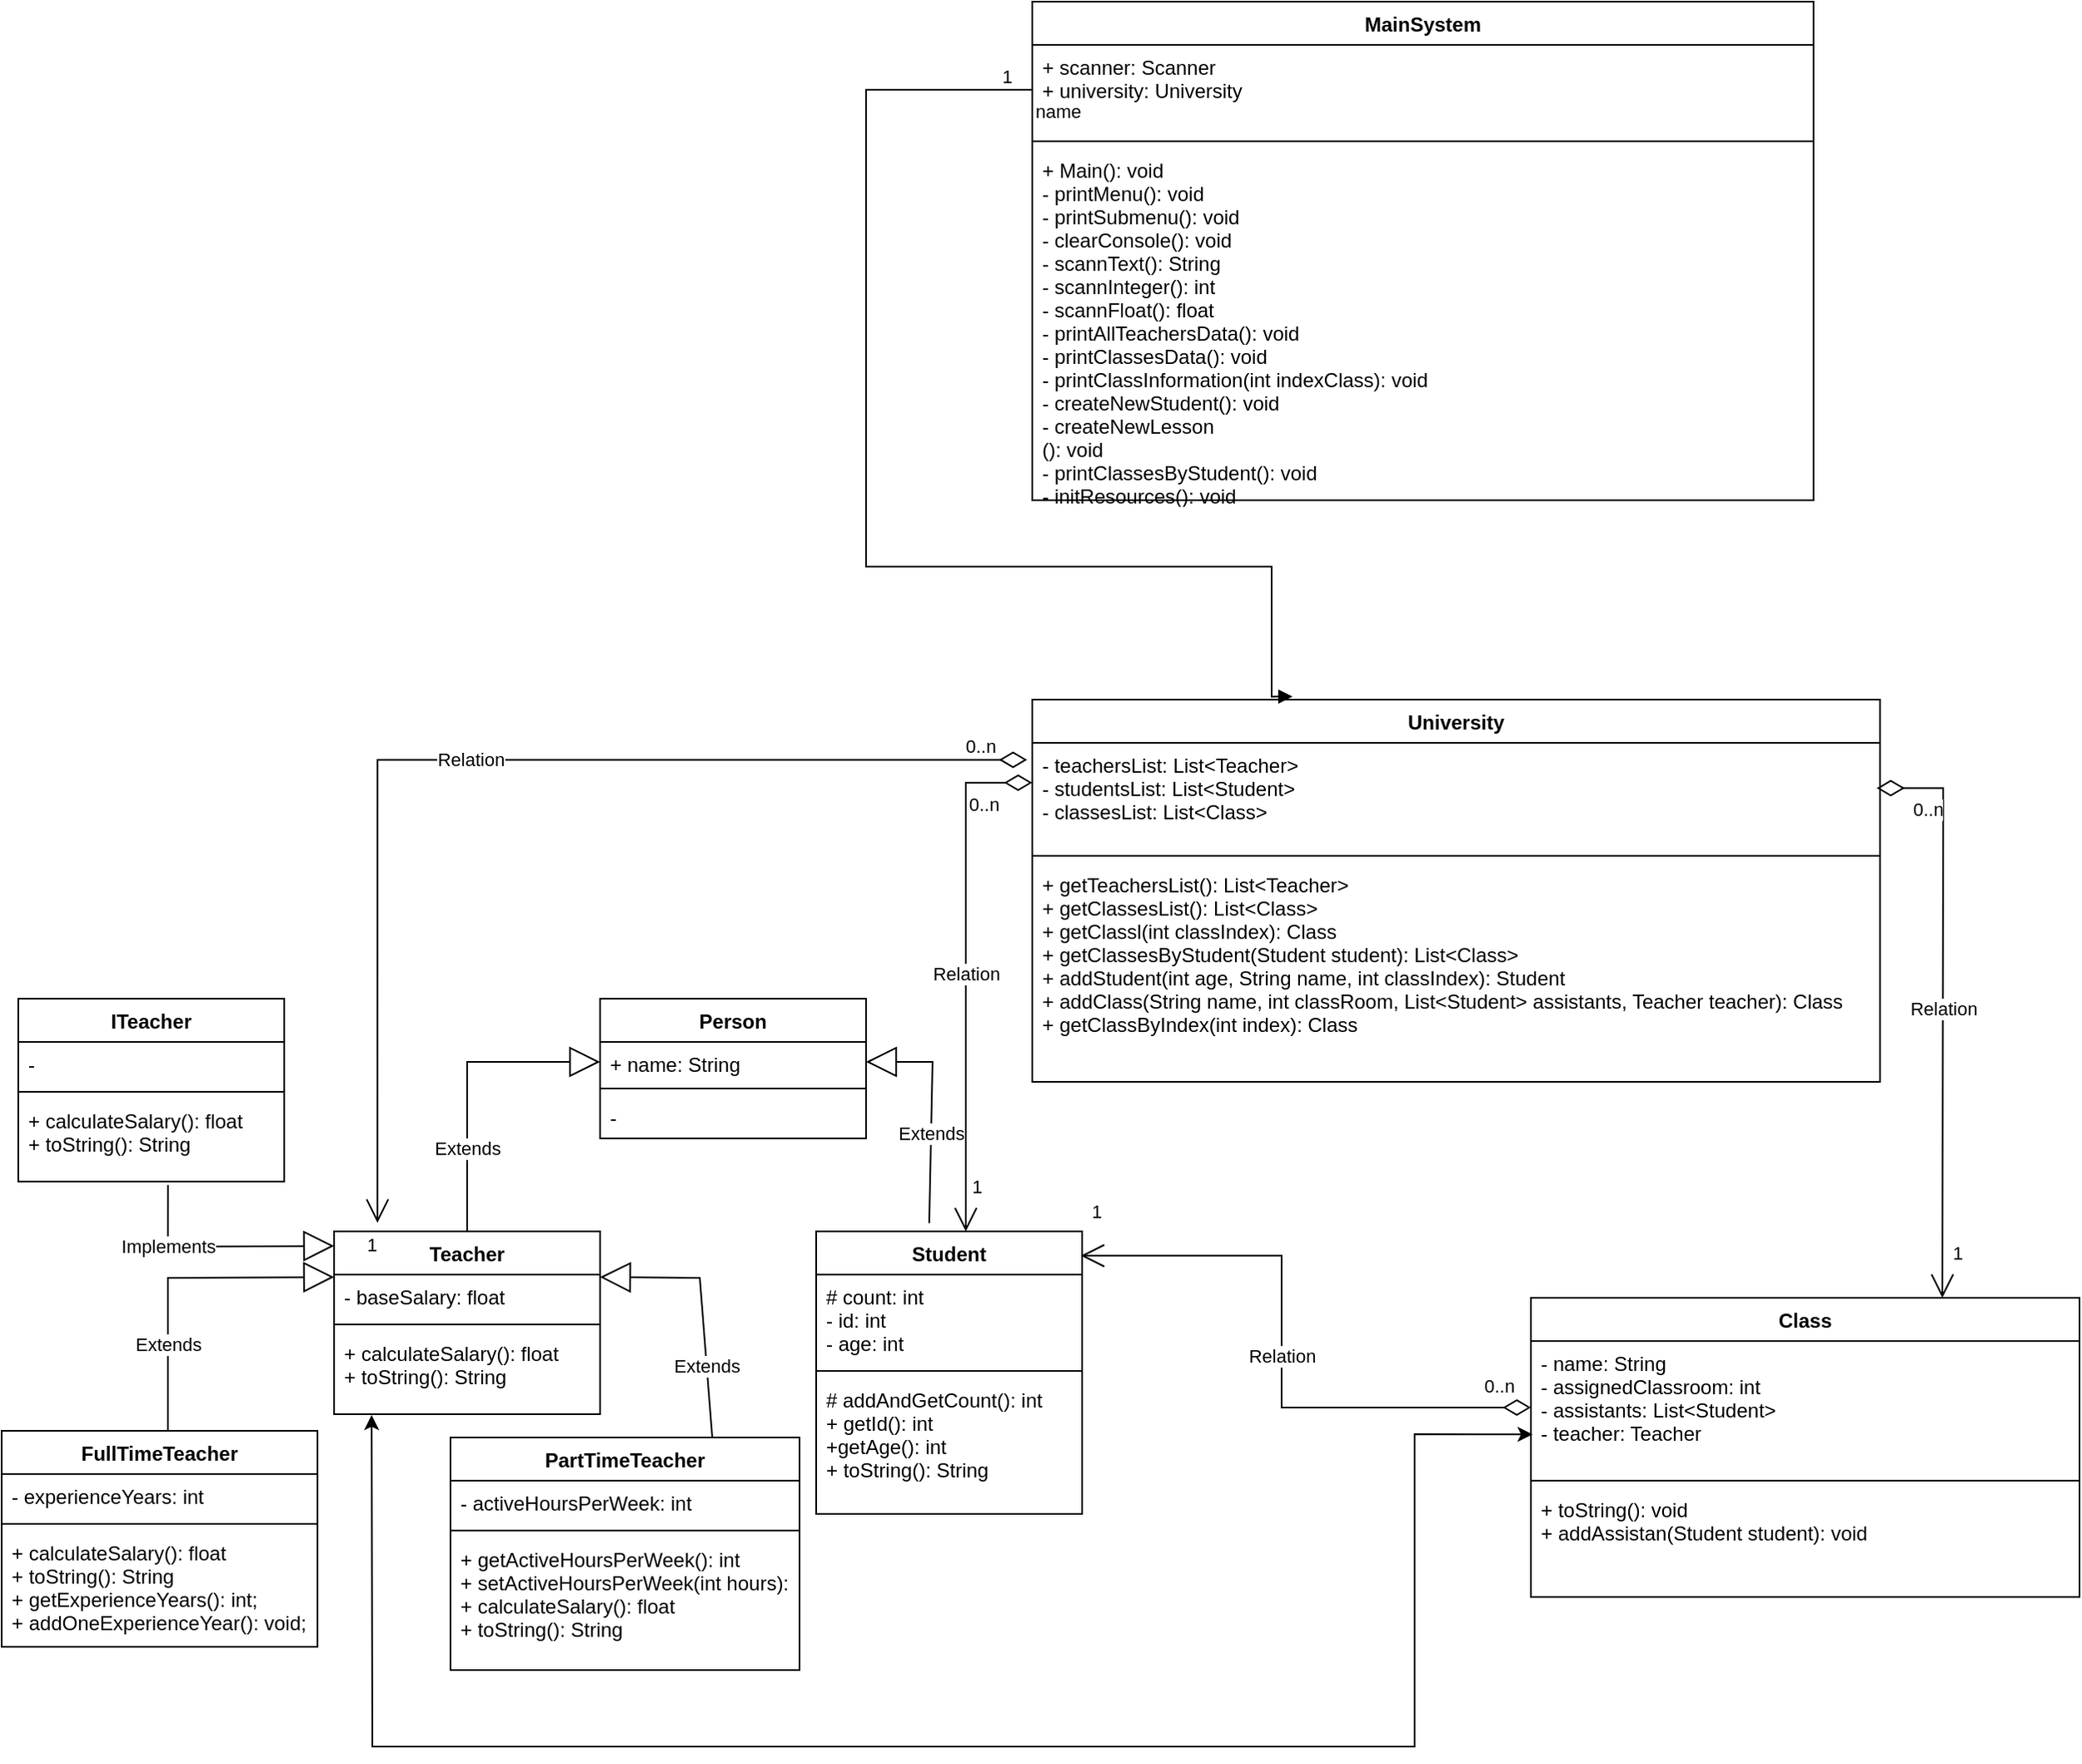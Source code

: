<mxfile version="16.5.2" type="device"><diagram id="vBrCb0TtbWX8vQGU6cBF" name="Page-1"><mxGraphModel dx="1872" dy="1568" grid="1" gridSize="10" guides="1" tooltips="1" connect="1" arrows="1" fold="1" page="1" pageScale="1" pageWidth="850" pageHeight="1100" math="0" shadow="0"><root><mxCell id="0"/><mxCell id="1" parent="0"/><mxCell id="1wgHHQPGzwHQM0-PvRt9-1" value="University&#10;" style="swimlane;fontStyle=1;align=center;verticalAlign=top;childLayout=stackLayout;horizontal=1;startSize=26;horizontalStack=0;resizeParent=1;resizeParentMax=0;resizeLast=0;collapsible=1;marginBottom=0;" parent="1" vertex="1"><mxGeometry x="410" y="10" width="510" height="230" as="geometry"/></mxCell><mxCell id="1wgHHQPGzwHQM0-PvRt9-2" value="- teachersList: List&lt;Teacher&gt;&#10;- studentsList: List&lt;Student&gt;&#10;- classesList: List&lt;Class&gt;" style="text;strokeColor=none;fillColor=none;align=left;verticalAlign=top;spacingLeft=4;spacingRight=4;overflow=hidden;rotatable=0;points=[[0,0.5],[1,0.5]];portConstraint=eastwest;" parent="1wgHHQPGzwHQM0-PvRt9-1" vertex="1"><mxGeometry y="26" width="510" height="64" as="geometry"/></mxCell><mxCell id="1wgHHQPGzwHQM0-PvRt9-3" value="" style="line;strokeWidth=1;fillColor=none;align=left;verticalAlign=middle;spacingTop=-1;spacingLeft=3;spacingRight=3;rotatable=0;labelPosition=right;points=[];portConstraint=eastwest;" parent="1wgHHQPGzwHQM0-PvRt9-1" vertex="1"><mxGeometry y="90" width="510" height="8" as="geometry"/></mxCell><mxCell id="1wgHHQPGzwHQM0-PvRt9-4" value="+ getTeachersList(): List&lt;Teacher&gt;&#10;+ getClassesList(): List&lt;Class&gt;&#10;+ getClassl(int classIndex): Class&#10;+ getClassesByStudent(Student student): List&lt;Class&gt;&#10;+ addStudent(int age, String name, int classIndex): Student&#10;+ addClass(String name, int classRoom, List&lt;Student&gt; assistants, Teacher teacher): Class&#10;+ getClassByIndex(int index): Class" style="text;strokeColor=none;fillColor=none;align=left;verticalAlign=top;spacingLeft=4;spacingRight=4;overflow=hidden;rotatable=0;points=[[0,0.5],[1,0.5]];portConstraint=eastwest;" parent="1wgHHQPGzwHQM0-PvRt9-1" vertex="1"><mxGeometry y="98" width="510" height="132" as="geometry"/></mxCell><mxCell id="n0uSBi7d5P15yvK8knhV-1" value="Teacher" style="swimlane;fontStyle=1;align=center;verticalAlign=top;childLayout=stackLayout;horizontal=1;startSize=26;horizontalStack=0;resizeParent=1;resizeParentMax=0;resizeLast=0;collapsible=1;marginBottom=0;" parent="1" vertex="1"><mxGeometry x="-10" y="330" width="160" height="110" as="geometry"/></mxCell><mxCell id="n0uSBi7d5P15yvK8knhV-2" value="- baseSalary: float" style="text;strokeColor=none;fillColor=none;align=left;verticalAlign=top;spacingLeft=4;spacingRight=4;overflow=hidden;rotatable=0;points=[[0,0.5],[1,0.5]];portConstraint=eastwest;" parent="n0uSBi7d5P15yvK8knhV-1" vertex="1"><mxGeometry y="26" width="160" height="26" as="geometry"/></mxCell><mxCell id="n0uSBi7d5P15yvK8knhV-3" value="" style="line;strokeWidth=1;fillColor=none;align=left;verticalAlign=middle;spacingTop=-1;spacingLeft=3;spacingRight=3;rotatable=0;labelPosition=right;points=[];portConstraint=eastwest;" parent="n0uSBi7d5P15yvK8knhV-1" vertex="1"><mxGeometry y="52" width="160" height="8" as="geometry"/></mxCell><mxCell id="n0uSBi7d5P15yvK8knhV-4" value="+ calculateSalary(): float&#10;+ toString(): String" style="text;strokeColor=none;fillColor=none;align=left;verticalAlign=top;spacingLeft=4;spacingRight=4;overflow=hidden;rotatable=0;points=[[0,0.5],[1,0.5]];portConstraint=eastwest;" parent="n0uSBi7d5P15yvK8knhV-1" vertex="1"><mxGeometry y="60" width="160" height="50" as="geometry"/></mxCell><mxCell id="n0uSBi7d5P15yvK8knhV-5" value="Person" style="swimlane;fontStyle=1;align=center;verticalAlign=top;childLayout=stackLayout;horizontal=1;startSize=26;horizontalStack=0;resizeParent=1;resizeParentMax=0;resizeLast=0;collapsible=1;marginBottom=0;" parent="1" vertex="1"><mxGeometry x="150" y="190" width="160" height="84" as="geometry"/></mxCell><mxCell id="n0uSBi7d5P15yvK8knhV-6" value="+ name: String" style="text;strokeColor=none;fillColor=none;align=left;verticalAlign=top;spacingLeft=4;spacingRight=4;overflow=hidden;rotatable=0;points=[[0,0.5],[1,0.5]];portConstraint=eastwest;" parent="n0uSBi7d5P15yvK8knhV-5" vertex="1"><mxGeometry y="26" width="160" height="24" as="geometry"/></mxCell><mxCell id="n0uSBi7d5P15yvK8knhV-7" value="" style="line;strokeWidth=1;fillColor=none;align=left;verticalAlign=middle;spacingTop=-1;spacingLeft=3;spacingRight=3;rotatable=0;labelPosition=right;points=[];portConstraint=eastwest;" parent="n0uSBi7d5P15yvK8knhV-5" vertex="1"><mxGeometry y="50" width="160" height="8" as="geometry"/></mxCell><mxCell id="n0uSBi7d5P15yvK8knhV-8" value="-" style="text;strokeColor=none;fillColor=none;align=left;verticalAlign=top;spacingLeft=4;spacingRight=4;overflow=hidden;rotatable=0;points=[[0,0.5],[1,0.5]];portConstraint=eastwest;" parent="n0uSBi7d5P15yvK8knhV-5" vertex="1"><mxGeometry y="58" width="160" height="26" as="geometry"/></mxCell><mxCell id="n0uSBi7d5P15yvK8knhV-11" value="Student" style="swimlane;fontStyle=1;align=center;verticalAlign=top;childLayout=stackLayout;horizontal=1;startSize=26;horizontalStack=0;resizeParent=1;resizeParentMax=0;resizeLast=0;collapsible=1;marginBottom=0;" parent="1" vertex="1"><mxGeometry x="280" y="330" width="160" height="170" as="geometry"/></mxCell><mxCell id="n0uSBi7d5P15yvK8knhV-12" value="# count: int&#10;- id: int&#10;- age: int" style="text;strokeColor=none;fillColor=none;align=left;verticalAlign=top;spacingLeft=4;spacingRight=4;overflow=hidden;rotatable=0;points=[[0,0.5],[1,0.5]];portConstraint=eastwest;" parent="n0uSBi7d5P15yvK8knhV-11" vertex="1"><mxGeometry y="26" width="160" height="54" as="geometry"/></mxCell><mxCell id="n0uSBi7d5P15yvK8knhV-13" value="" style="line;strokeWidth=1;fillColor=none;align=left;verticalAlign=middle;spacingTop=-1;spacingLeft=3;spacingRight=3;rotatable=0;labelPosition=right;points=[];portConstraint=eastwest;" parent="n0uSBi7d5P15yvK8knhV-11" vertex="1"><mxGeometry y="80" width="160" height="8" as="geometry"/></mxCell><mxCell id="n0uSBi7d5P15yvK8knhV-14" value="# addAndGetCount(): int&#10;+ getId(): int&#10;+getAge(): int&#10;+ toString(): String" style="text;strokeColor=none;fillColor=none;align=left;verticalAlign=top;spacingLeft=4;spacingRight=4;overflow=hidden;rotatable=0;points=[[0,0.5],[1,0.5]];portConstraint=eastwest;" parent="n0uSBi7d5P15yvK8knhV-11" vertex="1"><mxGeometry y="88" width="160" height="82" as="geometry"/></mxCell><mxCell id="n0uSBi7d5P15yvK8knhV-16" value="Extends" style="endArrow=block;endSize=16;endFill=0;html=1;rounded=0;entryX=0;entryY=0.5;entryDx=0;entryDy=0;" parent="1" target="n0uSBi7d5P15yvK8knhV-6" edge="1"><mxGeometry x="-0.451" width="160" relative="1" as="geometry"><mxPoint x="70" y="330" as="sourcePoint"/><mxPoint x="310" y="350" as="targetPoint"/><Array as="points"><mxPoint x="70" y="228"/></Array><mxPoint as="offset"/></mxGeometry></mxCell><mxCell id="n0uSBi7d5P15yvK8knhV-17" value="Extends" style="endArrow=block;endSize=16;endFill=0;html=1;rounded=0;entryX=1;entryY=0.5;entryDx=0;entryDy=0;exitX=0.425;exitY=-0.029;exitDx=0;exitDy=0;exitPerimeter=0;" parent="1" source="n0uSBi7d5P15yvK8knhV-11" target="n0uSBi7d5P15yvK8knhV-6" edge="1"><mxGeometry x="-0.21" width="160" relative="1" as="geometry"><mxPoint x="310" y="362" as="sourcePoint"/><mxPoint x="390" y="260" as="targetPoint"/><Array as="points"><mxPoint x="350" y="228"/></Array><mxPoint as="offset"/></mxGeometry></mxCell><mxCell id="n0uSBi7d5P15yvK8knhV-18" value="Class" style="swimlane;fontStyle=1;align=center;verticalAlign=top;childLayout=stackLayout;horizontal=1;startSize=26;horizontalStack=0;resizeParent=1;resizeParentMax=0;resizeLast=0;collapsible=1;marginBottom=0;" parent="1" vertex="1"><mxGeometry x="710" y="370" width="330" height="180" as="geometry"/></mxCell><mxCell id="T-xg4ggCv-rMFKV3qbDr-8" value="- name: String&#10;- assignedClassroom: int&#10;- assistants: List&lt;Student&gt;&#10;- teacher: Teacher" style="text;strokeColor=none;fillColor=none;align=left;verticalAlign=top;spacingLeft=4;spacingRight=4;overflow=hidden;rotatable=0;points=[[0,0.5],[1,0.5]];portConstraint=eastwest;" parent="n0uSBi7d5P15yvK8knhV-18" vertex="1"><mxGeometry y="26" width="330" height="80" as="geometry"/></mxCell><mxCell id="n0uSBi7d5P15yvK8knhV-20" value="" style="line;strokeWidth=1;fillColor=none;align=left;verticalAlign=middle;spacingTop=-1;spacingLeft=3;spacingRight=3;rotatable=0;labelPosition=right;points=[];portConstraint=eastwest;" parent="n0uSBi7d5P15yvK8knhV-18" vertex="1"><mxGeometry y="106" width="330" height="8" as="geometry"/></mxCell><mxCell id="n0uSBi7d5P15yvK8knhV-21" value="+ toString(): void&#10;+ addAssistan(Student student): void" style="text;strokeColor=none;fillColor=none;align=left;verticalAlign=top;spacingLeft=4;spacingRight=4;overflow=hidden;rotatable=0;points=[[0,0.5],[1,0.5]];portConstraint=eastwest;" parent="n0uSBi7d5P15yvK8knhV-18" vertex="1"><mxGeometry y="114" width="330" height="66" as="geometry"/></mxCell><mxCell id="n0uSBi7d5P15yvK8knhV-22" value="Relation" style="endArrow=open;html=1;endSize=12;startArrow=diamondThin;startSize=14;startFill=0;edgeStyle=orthogonalEdgeStyle;rounded=0;exitX=-0.006;exitY=0.16;exitDx=0;exitDy=0;exitPerimeter=0;entryX=0.163;entryY=-0.047;entryDx=0;entryDy=0;entryPerimeter=0;" parent="1" source="1wgHHQPGzwHQM0-PvRt9-2" target="n0uSBi7d5P15yvK8knhV-1" edge="1"><mxGeometry relative="1" as="geometry"><mxPoint x="210" y="160" as="sourcePoint"/><mxPoint x="370" y="160" as="targetPoint"/></mxGeometry></mxCell><mxCell id="n0uSBi7d5P15yvK8knhV-23" value="0..n" style="edgeLabel;resizable=0;html=1;align=left;verticalAlign=top;" parent="n0uSBi7d5P15yvK8knhV-22" connectable="0" vertex="1"><mxGeometry x="-1" relative="1" as="geometry"><mxPoint x="-39" y="-21" as="offset"/></mxGeometry></mxCell><mxCell id="n0uSBi7d5P15yvK8knhV-24" value="1" style="edgeLabel;resizable=0;html=1;align=right;verticalAlign=top;" parent="n0uSBi7d5P15yvK8knhV-22" connectable="0" vertex="1"><mxGeometry x="1" relative="1" as="geometry"/></mxCell><mxCell id="n0uSBi7d5P15yvK8knhV-25" value="Relation" style="endArrow=open;html=1;endSize=12;startArrow=diamondThin;startSize=14;startFill=0;edgeStyle=orthogonalEdgeStyle;rounded=0;" parent="1" target="n0uSBi7d5P15yvK8knhV-11" edge="1"><mxGeometry relative="1" as="geometry"><mxPoint x="410" y="60" as="sourcePoint"/><mxPoint x="390" y="290" as="targetPoint"/><Array as="points"><mxPoint x="370" y="60"/></Array></mxGeometry></mxCell><mxCell id="n0uSBi7d5P15yvK8knhV-26" value="0..n" style="edgeLabel;resizable=0;html=1;align=left;verticalAlign=top;" parent="n0uSBi7d5P15yvK8knhV-25" connectable="0" vertex="1"><mxGeometry x="-1" relative="1" as="geometry"><mxPoint x="-40" as="offset"/></mxGeometry></mxCell><mxCell id="n0uSBi7d5P15yvK8knhV-27" value="1" style="edgeLabel;resizable=0;html=1;align=right;verticalAlign=top;" parent="n0uSBi7d5P15yvK8knhV-25" connectable="0" vertex="1"><mxGeometry x="1" relative="1" as="geometry"><mxPoint x="10" y="-40" as="offset"/></mxGeometry></mxCell><mxCell id="n0uSBi7d5P15yvK8knhV-28" value="Relation" style="endArrow=open;html=1;endSize=12;startArrow=diamondThin;startSize=14;startFill=0;edgeStyle=orthogonalEdgeStyle;rounded=0;exitX=0.996;exitY=0.426;exitDx=0;exitDy=0;exitPerimeter=0;entryX=0.75;entryY=0;entryDx=0;entryDy=0;" parent="1" source="1wgHHQPGzwHQM0-PvRt9-2" target="n0uSBi7d5P15yvK8knhV-18" edge="1"><mxGeometry relative="1" as="geometry"><mxPoint x="680" y="76" as="sourcePoint"/><mxPoint x="770" y="360" as="targetPoint"/><Array as="points"><mxPoint x="958" y="76"/><mxPoint x="958" y="360"/></Array></mxGeometry></mxCell><mxCell id="n0uSBi7d5P15yvK8knhV-29" value="0..n" style="edgeLabel;resizable=0;html=1;align=left;verticalAlign=top;" parent="n0uSBi7d5P15yvK8knhV-28" connectable="0" vertex="1"><mxGeometry x="-1" relative="1" as="geometry"><mxPoint x="20" as="offset"/></mxGeometry></mxCell><mxCell id="n0uSBi7d5P15yvK8knhV-30" value="1" style="edgeLabel;resizable=0;html=1;align=right;verticalAlign=top;" parent="n0uSBi7d5P15yvK8knhV-28" connectable="0" vertex="1"><mxGeometry x="1" relative="1" as="geometry"><mxPoint x="13" y="-40" as="offset"/></mxGeometry></mxCell><mxCell id="n0uSBi7d5P15yvK8knhV-32" value="FullTimeTeacher" style="swimlane;fontStyle=1;align=center;verticalAlign=top;childLayout=stackLayout;horizontal=1;startSize=26;horizontalStack=0;resizeParent=1;resizeParentMax=0;resizeLast=0;collapsible=1;marginBottom=0;" parent="1" vertex="1"><mxGeometry x="-210" y="450" width="190" height="130" as="geometry"/></mxCell><mxCell id="n0uSBi7d5P15yvK8knhV-33" value="- experienceYears: int" style="text;strokeColor=none;fillColor=none;align=left;verticalAlign=top;spacingLeft=4;spacingRight=4;overflow=hidden;rotatable=0;points=[[0,0.5],[1,0.5]];portConstraint=eastwest;" parent="n0uSBi7d5P15yvK8knhV-32" vertex="1"><mxGeometry y="26" width="190" height="26" as="geometry"/></mxCell><mxCell id="n0uSBi7d5P15yvK8knhV-34" value="" style="line;strokeWidth=1;fillColor=none;align=left;verticalAlign=middle;spacingTop=-1;spacingLeft=3;spacingRight=3;rotatable=0;labelPosition=right;points=[];portConstraint=eastwest;" parent="n0uSBi7d5P15yvK8knhV-32" vertex="1"><mxGeometry y="52" width="190" height="8" as="geometry"/></mxCell><mxCell id="n0uSBi7d5P15yvK8knhV-35" value="+ calculateSalary(): float&#10;+ toString(): String&#10;+ getExperienceYears(): int;&#10;+ addOneExperienceYear(): void; " style="text;strokeColor=none;fillColor=none;align=left;verticalAlign=top;spacingLeft=4;spacingRight=4;overflow=hidden;rotatable=0;points=[[0,0.5],[1,0.5]];portConstraint=eastwest;" parent="n0uSBi7d5P15yvK8knhV-32" vertex="1"><mxGeometry y="60" width="190" height="70" as="geometry"/></mxCell><mxCell id="n0uSBi7d5P15yvK8knhV-36" value="Extends" style="endArrow=block;endSize=16;endFill=0;html=1;rounded=0;entryX=0;entryY=0.25;entryDx=0;entryDy=0;" parent="1" target="n0uSBi7d5P15yvK8knhV-1" edge="1"><mxGeometry x="-0.451" width="160" relative="1" as="geometry"><mxPoint x="-110" y="450" as="sourcePoint"/><mxPoint x="-30" y="348" as="targetPoint"/><Array as="points"><mxPoint x="-110" y="358"/></Array><mxPoint as="offset"/></mxGeometry></mxCell><mxCell id="n0uSBi7d5P15yvK8knhV-37" value="PartTimeTeacher" style="swimlane;fontStyle=1;align=center;verticalAlign=top;childLayout=stackLayout;horizontal=1;startSize=26;horizontalStack=0;resizeParent=1;resizeParentMax=0;resizeLast=0;collapsible=1;marginBottom=0;" parent="1" vertex="1"><mxGeometry x="60" y="454" width="210" height="140" as="geometry"/></mxCell><mxCell id="n0uSBi7d5P15yvK8knhV-38" value="- activeHoursPerWeek: int" style="text;strokeColor=none;fillColor=none;align=left;verticalAlign=top;spacingLeft=4;spacingRight=4;overflow=hidden;rotatable=0;points=[[0,0.5],[1,0.5]];portConstraint=eastwest;" parent="n0uSBi7d5P15yvK8knhV-37" vertex="1"><mxGeometry y="26" width="210" height="26" as="geometry"/></mxCell><mxCell id="n0uSBi7d5P15yvK8knhV-39" value="" style="line;strokeWidth=1;fillColor=none;align=left;verticalAlign=middle;spacingTop=-1;spacingLeft=3;spacingRight=3;rotatable=0;labelPosition=right;points=[];portConstraint=eastwest;" parent="n0uSBi7d5P15yvK8knhV-37" vertex="1"><mxGeometry y="52" width="210" height="8" as="geometry"/></mxCell><mxCell id="n0uSBi7d5P15yvK8knhV-40" value="+ getActiveHoursPerWeek(): int&#10;+ setActiveHoursPerWeek(int hours): void&#10;+ calculateSalary(): float&#10;+ toString(): String" style="text;strokeColor=none;fillColor=none;align=left;verticalAlign=top;spacingLeft=4;spacingRight=4;overflow=hidden;rotatable=0;points=[[0,0.5],[1,0.5]];portConstraint=eastwest;" parent="n0uSBi7d5P15yvK8knhV-37" vertex="1"><mxGeometry y="60" width="210" height="80" as="geometry"/></mxCell><mxCell id="n0uSBi7d5P15yvK8knhV-41" value="Extends" style="endArrow=block;endSize=16;endFill=0;html=1;rounded=0;entryX=1;entryY=0.25;entryDx=0;entryDy=0;exitX=0.75;exitY=0;exitDx=0;exitDy=0;" parent="1" source="n0uSBi7d5P15yvK8knhV-37" target="n0uSBi7d5P15yvK8knhV-1" edge="1"><mxGeometry x="-0.451" width="160" relative="1" as="geometry"><mxPoint x="-100" y="460" as="sourcePoint"/><mxPoint y="361.5" as="targetPoint"/><Array as="points"><mxPoint x="210" y="358"/></Array><mxPoint as="offset"/></mxGeometry></mxCell><mxCell id="n0uSBi7d5P15yvK8knhV-46" value="name" style="endArrow=block;endFill=1;html=1;edgeStyle=orthogonalEdgeStyle;align=left;verticalAlign=top;rounded=0;exitX=0;exitY=0.5;exitDx=0;exitDy=0;entryX=0.307;entryY=-0.008;entryDx=0;entryDy=0;entryPerimeter=0;" parent="1" source="n0uSBi7d5P15yvK8knhV-43" target="1wgHHQPGzwHQM0-PvRt9-1" edge="1"><mxGeometry x="-1" relative="1" as="geometry"><mxPoint x="130" y="-170" as="sourcePoint"/><mxPoint x="290" y="-170" as="targetPoint"/><Array as="points"><mxPoint x="310" y="-357"/><mxPoint x="310" y="-70"/><mxPoint x="554" y="-70"/></Array></mxGeometry></mxCell><mxCell id="n0uSBi7d5P15yvK8knhV-47" value="1" style="edgeLabel;resizable=0;html=1;align=left;verticalAlign=bottom;" parent="n0uSBi7d5P15yvK8knhV-46" connectable="0" vertex="1"><mxGeometry x="-1" relative="1" as="geometry"><mxPoint x="-20" as="offset"/></mxGeometry></mxCell><mxCell id="n0uSBi7d5P15yvK8knhV-42" value="MainSystem" style="swimlane;fontStyle=1;align=center;verticalAlign=top;childLayout=stackLayout;horizontal=1;startSize=26;horizontalStack=0;resizeParent=1;resizeParentMax=0;resizeLast=0;collapsible=1;marginBottom=0;" parent="1" vertex="1"><mxGeometry x="410" y="-410" width="470" height="300" as="geometry"/></mxCell><mxCell id="n0uSBi7d5P15yvK8knhV-43" value="+ scanner: Scanner&#10;+ university: University" style="text;strokeColor=none;fillColor=none;align=left;verticalAlign=top;spacingLeft=4;spacingRight=4;overflow=hidden;rotatable=0;points=[[0,0.5],[1,0.5]];portConstraint=eastwest;" parent="n0uSBi7d5P15yvK8knhV-42" vertex="1"><mxGeometry y="26" width="470" height="54" as="geometry"/></mxCell><mxCell id="n0uSBi7d5P15yvK8knhV-44" value="" style="line;strokeWidth=1;fillColor=none;align=left;verticalAlign=middle;spacingTop=-1;spacingLeft=3;spacingRight=3;rotatable=0;labelPosition=right;points=[];portConstraint=eastwest;" parent="n0uSBi7d5P15yvK8knhV-42" vertex="1"><mxGeometry y="80" width="470" height="8" as="geometry"/></mxCell><mxCell id="n0uSBi7d5P15yvK8knhV-45" value="+ Main(): void&#10;- printMenu(): void&#10;- printSubmenu(): void&#10;- clearConsole(): void&#10;- scannText(): String&#10;- scannInteger(): int&#10;- scannFloat(): float&#10;- printAllTeachersData(): void&#10;- printClassesData(): void&#10;- printClassInformation(int indexClass): void&#10;- createNewStudent(): void&#10;- createNewLesson &#10;(): void&#10;- printClassesByStudent(): void&#10;- initResources(): void" style="text;strokeColor=none;fillColor=none;align=left;verticalAlign=top;spacingLeft=4;spacingRight=4;overflow=hidden;rotatable=0;points=[[0,0.5],[1,0.5]];portConstraint=eastwest;" parent="n0uSBi7d5P15yvK8knhV-42" vertex="1"><mxGeometry y="88" width="470" height="212" as="geometry"/></mxCell><mxCell id="T-xg4ggCv-rMFKV3qbDr-2" value="Relation" style="endArrow=open;html=1;endSize=12;startArrow=diamondThin;startSize=14;startFill=0;edgeStyle=orthogonalEdgeStyle;rounded=0;entryX=0.995;entryY=0.086;entryDx=0;entryDy=0;entryPerimeter=0;" parent="1" target="n0uSBi7d5P15yvK8knhV-11" edge="1"><mxGeometry relative="1" as="geometry"><mxPoint x="710" y="436" as="sourcePoint"/><mxPoint x="967.5" y="380" as="targetPoint"/><Array as="points"><mxPoint x="560" y="436"/><mxPoint x="560" y="345"/></Array></mxGeometry></mxCell><mxCell id="T-xg4ggCv-rMFKV3qbDr-3" value="0..n" style="edgeLabel;resizable=0;html=1;align=left;verticalAlign=top;" parent="T-xg4ggCv-rMFKV3qbDr-2" connectable="0" vertex="1"><mxGeometry x="-1" relative="1" as="geometry"><mxPoint x="-30" y="-26" as="offset"/></mxGeometry></mxCell><mxCell id="T-xg4ggCv-rMFKV3qbDr-4" value="1" style="edgeLabel;resizable=0;html=1;align=right;verticalAlign=top;" parent="T-xg4ggCv-rMFKV3qbDr-2" connectable="0" vertex="1"><mxGeometry x="1" relative="1" as="geometry"><mxPoint x="13" y="-40" as="offset"/></mxGeometry></mxCell><mxCell id="T-xg4ggCv-rMFKV3qbDr-9" value="ITeacher" style="swimlane;fontStyle=1;align=center;verticalAlign=top;childLayout=stackLayout;horizontal=1;startSize=26;horizontalStack=0;resizeParent=1;resizeParentMax=0;resizeLast=0;collapsible=1;marginBottom=0;" parent="1" vertex="1"><mxGeometry x="-200" y="190" width="160" height="110" as="geometry"/></mxCell><mxCell id="T-xg4ggCv-rMFKV3qbDr-10" value="-" style="text;strokeColor=none;fillColor=none;align=left;verticalAlign=top;spacingLeft=4;spacingRight=4;overflow=hidden;rotatable=0;points=[[0,0.5],[1,0.5]];portConstraint=eastwest;" parent="T-xg4ggCv-rMFKV3qbDr-9" vertex="1"><mxGeometry y="26" width="160" height="26" as="geometry"/></mxCell><mxCell id="T-xg4ggCv-rMFKV3qbDr-11" value="" style="line;strokeWidth=1;fillColor=none;align=left;verticalAlign=middle;spacingTop=-1;spacingLeft=3;spacingRight=3;rotatable=0;labelPosition=right;points=[];portConstraint=eastwest;" parent="T-xg4ggCv-rMFKV3qbDr-9" vertex="1"><mxGeometry y="52" width="160" height="8" as="geometry"/></mxCell><mxCell id="T-xg4ggCv-rMFKV3qbDr-12" value="+ calculateSalary(): float&#10;+ toString(): String" style="text;strokeColor=none;fillColor=none;align=left;verticalAlign=top;spacingLeft=4;spacingRight=4;overflow=hidden;rotatable=0;points=[[0,0.5],[1,0.5]];portConstraint=eastwest;" parent="T-xg4ggCv-rMFKV3qbDr-9" vertex="1"><mxGeometry y="60" width="160" height="50" as="geometry"/></mxCell><mxCell id="T-xg4ggCv-rMFKV3qbDr-13" value="Implements" style="endArrow=block;endSize=16;endFill=0;html=1;rounded=0;entryX=0;entryY=0.25;entryDx=0;entryDy=0;exitX=0.563;exitY=1.043;exitDx=0;exitDy=0;exitPerimeter=0;" parent="1" source="T-xg4ggCv-rMFKV3qbDr-12" edge="1"><mxGeometry x="-0.451" width="160" relative="1" as="geometry"><mxPoint x="-110" y="431.25" as="sourcePoint"/><mxPoint x="-10" y="338.75" as="targetPoint"/><Array as="points"><mxPoint x="-110" y="339.25"/></Array><mxPoint as="offset"/></mxGeometry></mxCell><mxCell id="T-xg4ggCv-rMFKV3qbDr-15" value="" style="endArrow=classic;startArrow=classic;html=1;rounded=0;exitX=0.141;exitY=1.01;exitDx=0;exitDy=0;exitPerimeter=0;entryX=0.003;entryY=0.702;entryDx=0;entryDy=0;entryPerimeter=0;" parent="1" source="n0uSBi7d5P15yvK8knhV-4" target="T-xg4ggCv-rMFKV3qbDr-8" edge="1"><mxGeometry width="50" height="50" relative="1" as="geometry"><mxPoint x="380" y="600" as="sourcePoint"/><mxPoint x="430" y="550" as="targetPoint"/><Array as="points"><mxPoint x="13" y="640"/><mxPoint x="640" y="640"/><mxPoint x="640" y="452"/></Array></mxGeometry></mxCell></root></mxGraphModel></diagram></mxfile>